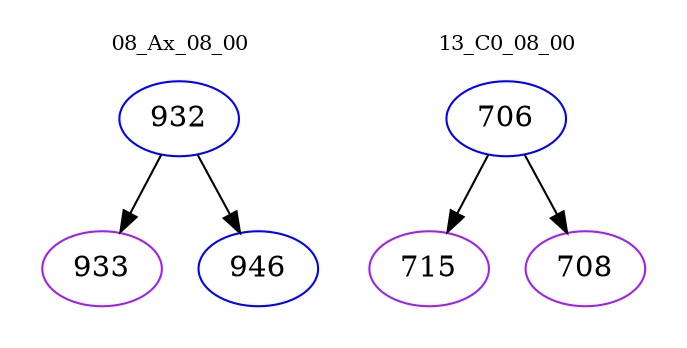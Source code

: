 digraph{
subgraph cluster_0 {
color = white
label = "08_Ax_08_00";
fontsize=10;
T0_932 [label="932", color="blue"]
T0_932 -> T0_933 [color="black"]
T0_933 [label="933", color="purple"]
T0_932 -> T0_946 [color="black"]
T0_946 [label="946", color="blue"]
}
subgraph cluster_1 {
color = white
label = "13_C0_08_00";
fontsize=10;
T1_706 [label="706", color="blue"]
T1_706 -> T1_715 [color="black"]
T1_715 [label="715", color="purple"]
T1_706 -> T1_708 [color="black"]
T1_708 [label="708", color="purple"]
}
}
